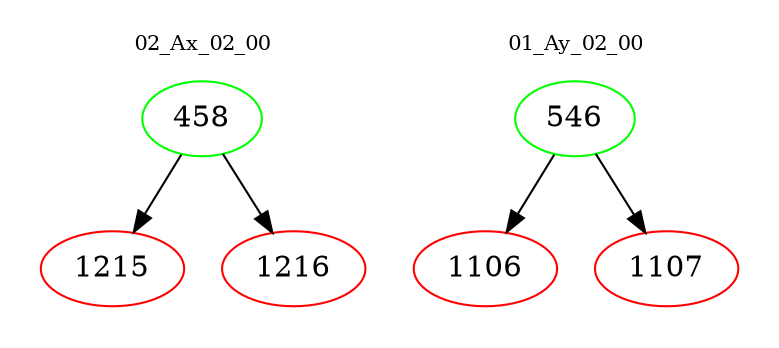 digraph{
subgraph cluster_0 {
color = white
label = "02_Ax_02_00";
fontsize=10;
T0_458 [label="458", color="green"]
T0_458 -> T0_1215 [color="black"]
T0_1215 [label="1215", color="red"]
T0_458 -> T0_1216 [color="black"]
T0_1216 [label="1216", color="red"]
}
subgraph cluster_1 {
color = white
label = "01_Ay_02_00";
fontsize=10;
T1_546 [label="546", color="green"]
T1_546 -> T1_1106 [color="black"]
T1_1106 [label="1106", color="red"]
T1_546 -> T1_1107 [color="black"]
T1_1107 [label="1107", color="red"]
}
}
